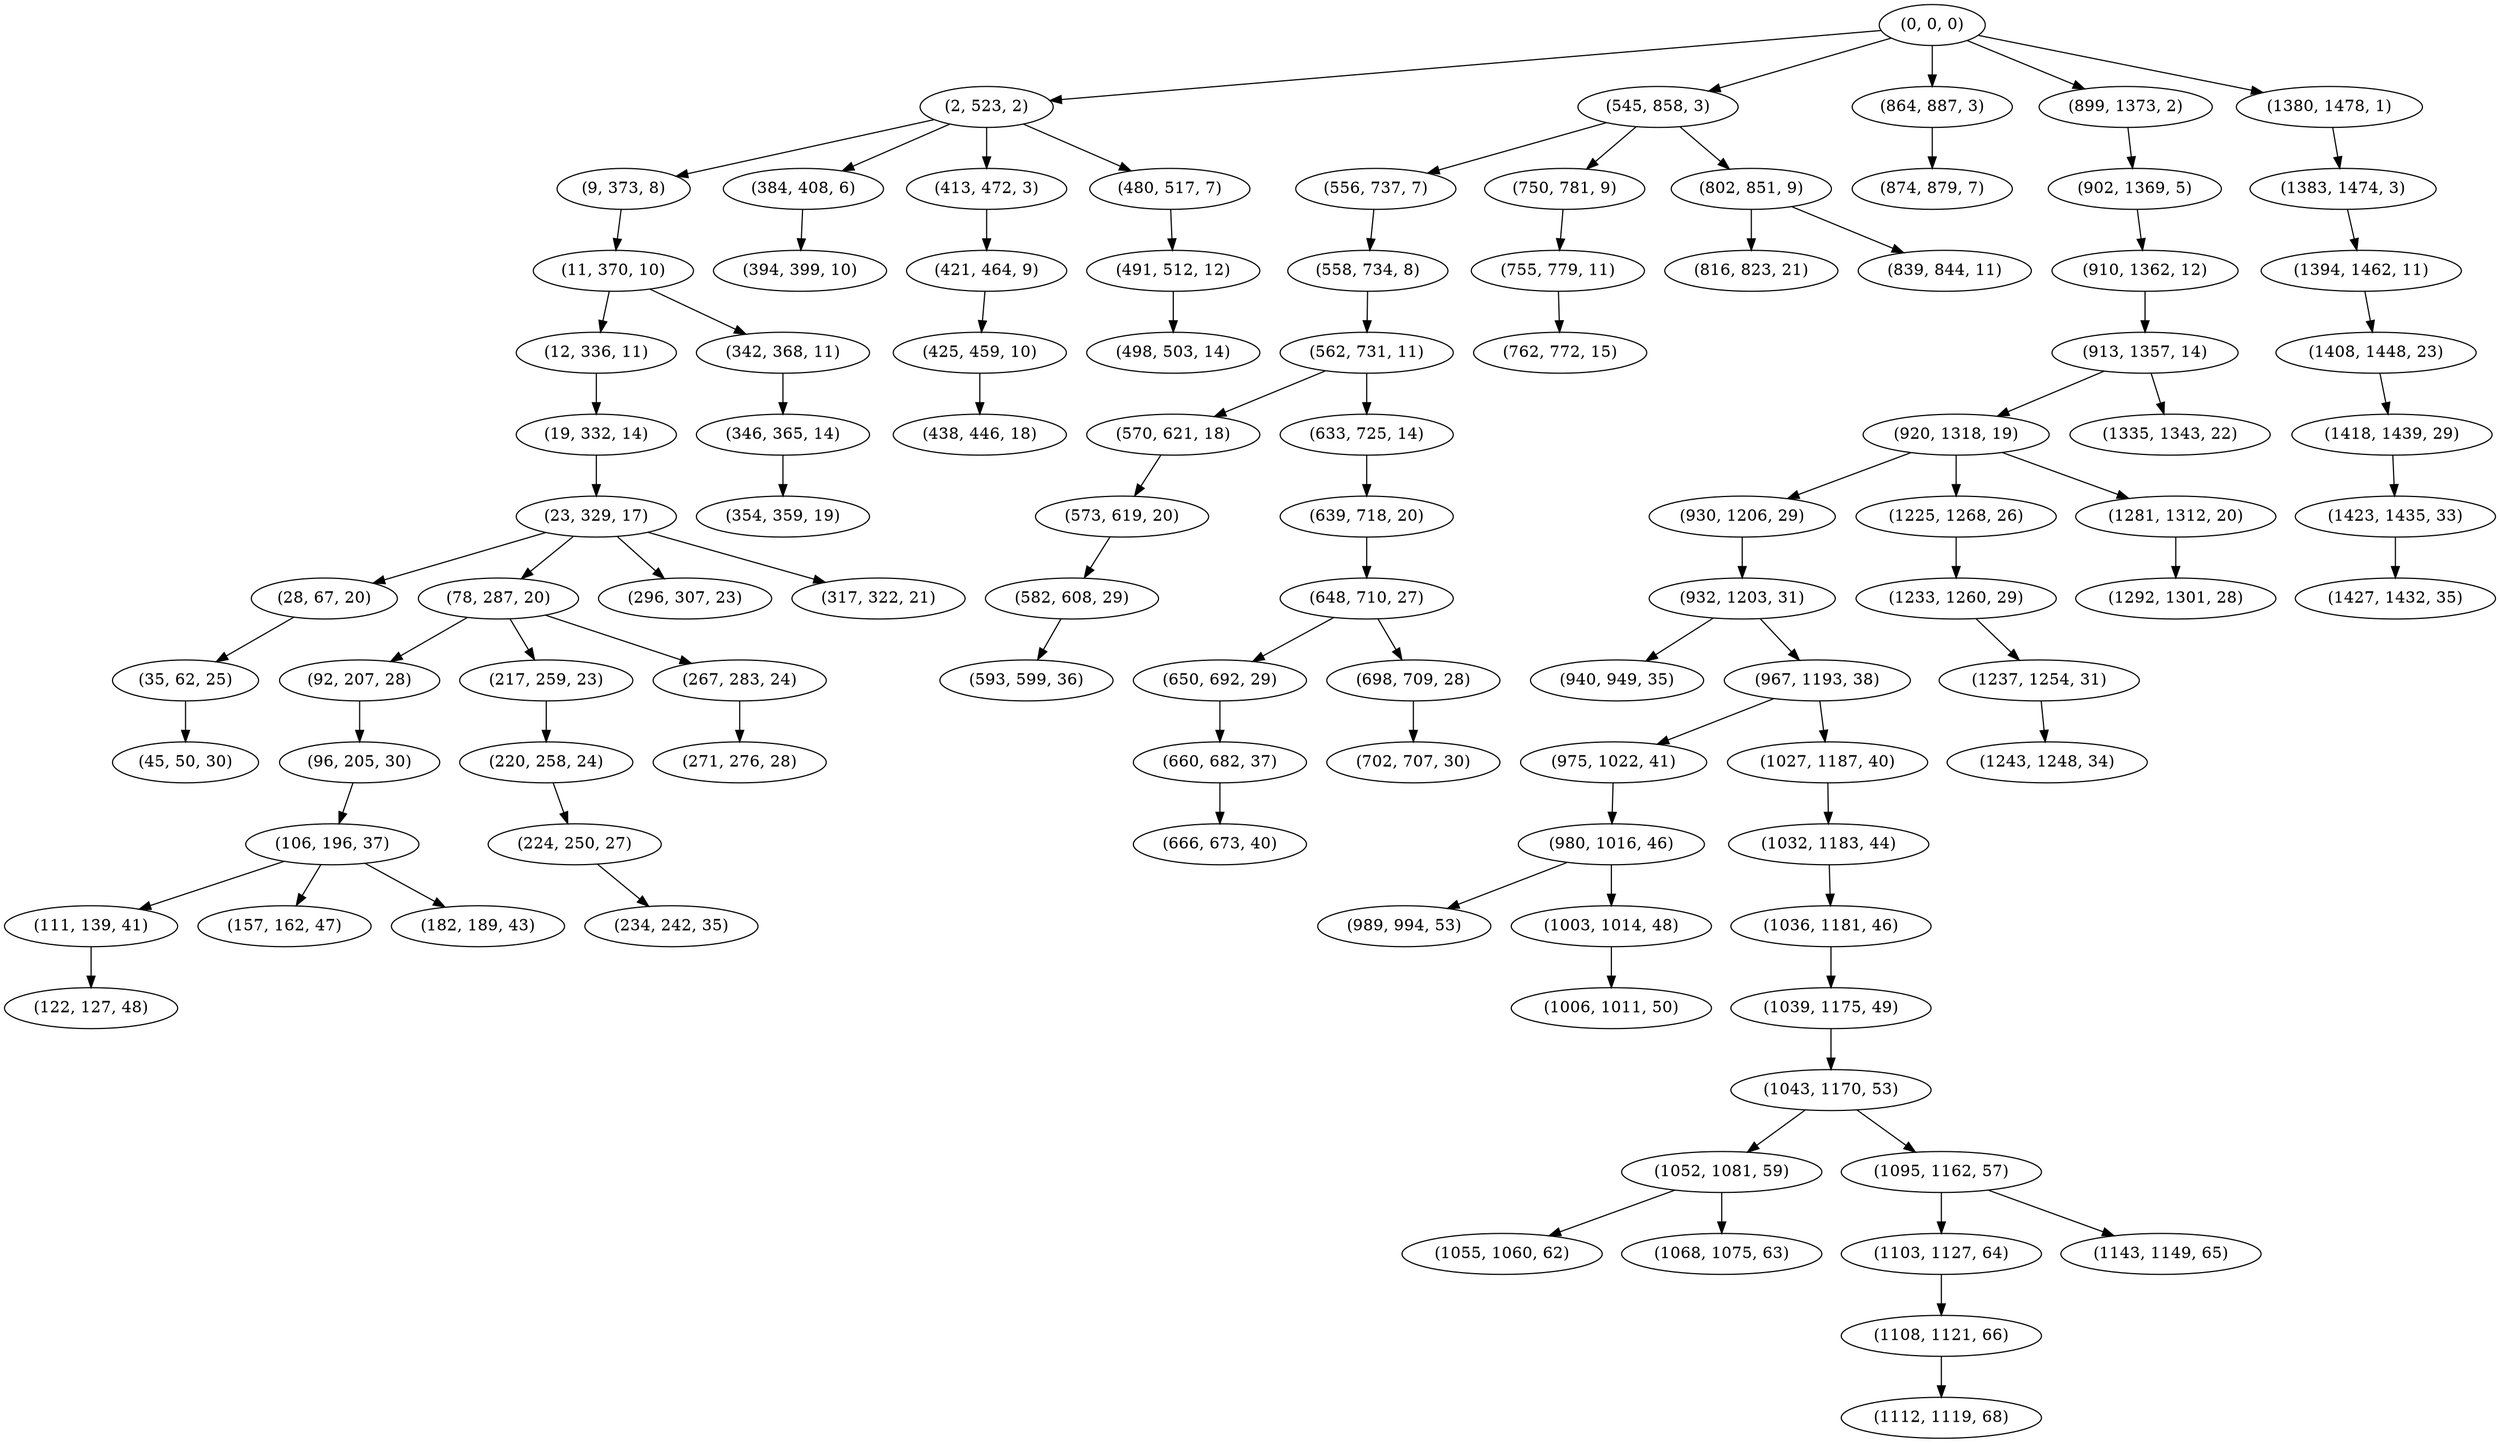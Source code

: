 digraph tree {
    "(0, 0, 0)";
    "(2, 523, 2)";
    "(9, 373, 8)";
    "(11, 370, 10)";
    "(12, 336, 11)";
    "(19, 332, 14)";
    "(23, 329, 17)";
    "(28, 67, 20)";
    "(35, 62, 25)";
    "(45, 50, 30)";
    "(78, 287, 20)";
    "(92, 207, 28)";
    "(96, 205, 30)";
    "(106, 196, 37)";
    "(111, 139, 41)";
    "(122, 127, 48)";
    "(157, 162, 47)";
    "(182, 189, 43)";
    "(217, 259, 23)";
    "(220, 258, 24)";
    "(224, 250, 27)";
    "(234, 242, 35)";
    "(267, 283, 24)";
    "(271, 276, 28)";
    "(296, 307, 23)";
    "(317, 322, 21)";
    "(342, 368, 11)";
    "(346, 365, 14)";
    "(354, 359, 19)";
    "(384, 408, 6)";
    "(394, 399, 10)";
    "(413, 472, 3)";
    "(421, 464, 9)";
    "(425, 459, 10)";
    "(438, 446, 18)";
    "(480, 517, 7)";
    "(491, 512, 12)";
    "(498, 503, 14)";
    "(545, 858, 3)";
    "(556, 737, 7)";
    "(558, 734, 8)";
    "(562, 731, 11)";
    "(570, 621, 18)";
    "(573, 619, 20)";
    "(582, 608, 29)";
    "(593, 599, 36)";
    "(633, 725, 14)";
    "(639, 718, 20)";
    "(648, 710, 27)";
    "(650, 692, 29)";
    "(660, 682, 37)";
    "(666, 673, 40)";
    "(698, 709, 28)";
    "(702, 707, 30)";
    "(750, 781, 9)";
    "(755, 779, 11)";
    "(762, 772, 15)";
    "(802, 851, 9)";
    "(816, 823, 21)";
    "(839, 844, 11)";
    "(864, 887, 3)";
    "(874, 879, 7)";
    "(899, 1373, 2)";
    "(902, 1369, 5)";
    "(910, 1362, 12)";
    "(913, 1357, 14)";
    "(920, 1318, 19)";
    "(930, 1206, 29)";
    "(932, 1203, 31)";
    "(940, 949, 35)";
    "(967, 1193, 38)";
    "(975, 1022, 41)";
    "(980, 1016, 46)";
    "(989, 994, 53)";
    "(1003, 1014, 48)";
    "(1006, 1011, 50)";
    "(1027, 1187, 40)";
    "(1032, 1183, 44)";
    "(1036, 1181, 46)";
    "(1039, 1175, 49)";
    "(1043, 1170, 53)";
    "(1052, 1081, 59)";
    "(1055, 1060, 62)";
    "(1068, 1075, 63)";
    "(1095, 1162, 57)";
    "(1103, 1127, 64)";
    "(1108, 1121, 66)";
    "(1112, 1119, 68)";
    "(1143, 1149, 65)";
    "(1225, 1268, 26)";
    "(1233, 1260, 29)";
    "(1237, 1254, 31)";
    "(1243, 1248, 34)";
    "(1281, 1312, 20)";
    "(1292, 1301, 28)";
    "(1335, 1343, 22)";
    "(1380, 1478, 1)";
    "(1383, 1474, 3)";
    "(1394, 1462, 11)";
    "(1408, 1448, 23)";
    "(1418, 1439, 29)";
    "(1423, 1435, 33)";
    "(1427, 1432, 35)";
    "(0, 0, 0)" -> "(2, 523, 2)";
    "(0, 0, 0)" -> "(545, 858, 3)";
    "(0, 0, 0)" -> "(864, 887, 3)";
    "(0, 0, 0)" -> "(899, 1373, 2)";
    "(0, 0, 0)" -> "(1380, 1478, 1)";
    "(2, 523, 2)" -> "(9, 373, 8)";
    "(2, 523, 2)" -> "(384, 408, 6)";
    "(2, 523, 2)" -> "(413, 472, 3)";
    "(2, 523, 2)" -> "(480, 517, 7)";
    "(9, 373, 8)" -> "(11, 370, 10)";
    "(11, 370, 10)" -> "(12, 336, 11)";
    "(11, 370, 10)" -> "(342, 368, 11)";
    "(12, 336, 11)" -> "(19, 332, 14)";
    "(19, 332, 14)" -> "(23, 329, 17)";
    "(23, 329, 17)" -> "(28, 67, 20)";
    "(23, 329, 17)" -> "(78, 287, 20)";
    "(23, 329, 17)" -> "(296, 307, 23)";
    "(23, 329, 17)" -> "(317, 322, 21)";
    "(28, 67, 20)" -> "(35, 62, 25)";
    "(35, 62, 25)" -> "(45, 50, 30)";
    "(78, 287, 20)" -> "(92, 207, 28)";
    "(78, 287, 20)" -> "(217, 259, 23)";
    "(78, 287, 20)" -> "(267, 283, 24)";
    "(92, 207, 28)" -> "(96, 205, 30)";
    "(96, 205, 30)" -> "(106, 196, 37)";
    "(106, 196, 37)" -> "(111, 139, 41)";
    "(106, 196, 37)" -> "(157, 162, 47)";
    "(106, 196, 37)" -> "(182, 189, 43)";
    "(111, 139, 41)" -> "(122, 127, 48)";
    "(217, 259, 23)" -> "(220, 258, 24)";
    "(220, 258, 24)" -> "(224, 250, 27)";
    "(224, 250, 27)" -> "(234, 242, 35)";
    "(267, 283, 24)" -> "(271, 276, 28)";
    "(342, 368, 11)" -> "(346, 365, 14)";
    "(346, 365, 14)" -> "(354, 359, 19)";
    "(384, 408, 6)" -> "(394, 399, 10)";
    "(413, 472, 3)" -> "(421, 464, 9)";
    "(421, 464, 9)" -> "(425, 459, 10)";
    "(425, 459, 10)" -> "(438, 446, 18)";
    "(480, 517, 7)" -> "(491, 512, 12)";
    "(491, 512, 12)" -> "(498, 503, 14)";
    "(545, 858, 3)" -> "(556, 737, 7)";
    "(545, 858, 3)" -> "(750, 781, 9)";
    "(545, 858, 3)" -> "(802, 851, 9)";
    "(556, 737, 7)" -> "(558, 734, 8)";
    "(558, 734, 8)" -> "(562, 731, 11)";
    "(562, 731, 11)" -> "(570, 621, 18)";
    "(562, 731, 11)" -> "(633, 725, 14)";
    "(570, 621, 18)" -> "(573, 619, 20)";
    "(573, 619, 20)" -> "(582, 608, 29)";
    "(582, 608, 29)" -> "(593, 599, 36)";
    "(633, 725, 14)" -> "(639, 718, 20)";
    "(639, 718, 20)" -> "(648, 710, 27)";
    "(648, 710, 27)" -> "(650, 692, 29)";
    "(648, 710, 27)" -> "(698, 709, 28)";
    "(650, 692, 29)" -> "(660, 682, 37)";
    "(660, 682, 37)" -> "(666, 673, 40)";
    "(698, 709, 28)" -> "(702, 707, 30)";
    "(750, 781, 9)" -> "(755, 779, 11)";
    "(755, 779, 11)" -> "(762, 772, 15)";
    "(802, 851, 9)" -> "(816, 823, 21)";
    "(802, 851, 9)" -> "(839, 844, 11)";
    "(864, 887, 3)" -> "(874, 879, 7)";
    "(899, 1373, 2)" -> "(902, 1369, 5)";
    "(902, 1369, 5)" -> "(910, 1362, 12)";
    "(910, 1362, 12)" -> "(913, 1357, 14)";
    "(913, 1357, 14)" -> "(920, 1318, 19)";
    "(913, 1357, 14)" -> "(1335, 1343, 22)";
    "(920, 1318, 19)" -> "(930, 1206, 29)";
    "(920, 1318, 19)" -> "(1225, 1268, 26)";
    "(920, 1318, 19)" -> "(1281, 1312, 20)";
    "(930, 1206, 29)" -> "(932, 1203, 31)";
    "(932, 1203, 31)" -> "(940, 949, 35)";
    "(932, 1203, 31)" -> "(967, 1193, 38)";
    "(967, 1193, 38)" -> "(975, 1022, 41)";
    "(967, 1193, 38)" -> "(1027, 1187, 40)";
    "(975, 1022, 41)" -> "(980, 1016, 46)";
    "(980, 1016, 46)" -> "(989, 994, 53)";
    "(980, 1016, 46)" -> "(1003, 1014, 48)";
    "(1003, 1014, 48)" -> "(1006, 1011, 50)";
    "(1027, 1187, 40)" -> "(1032, 1183, 44)";
    "(1032, 1183, 44)" -> "(1036, 1181, 46)";
    "(1036, 1181, 46)" -> "(1039, 1175, 49)";
    "(1039, 1175, 49)" -> "(1043, 1170, 53)";
    "(1043, 1170, 53)" -> "(1052, 1081, 59)";
    "(1043, 1170, 53)" -> "(1095, 1162, 57)";
    "(1052, 1081, 59)" -> "(1055, 1060, 62)";
    "(1052, 1081, 59)" -> "(1068, 1075, 63)";
    "(1095, 1162, 57)" -> "(1103, 1127, 64)";
    "(1095, 1162, 57)" -> "(1143, 1149, 65)";
    "(1103, 1127, 64)" -> "(1108, 1121, 66)";
    "(1108, 1121, 66)" -> "(1112, 1119, 68)";
    "(1225, 1268, 26)" -> "(1233, 1260, 29)";
    "(1233, 1260, 29)" -> "(1237, 1254, 31)";
    "(1237, 1254, 31)" -> "(1243, 1248, 34)";
    "(1281, 1312, 20)" -> "(1292, 1301, 28)";
    "(1380, 1478, 1)" -> "(1383, 1474, 3)";
    "(1383, 1474, 3)" -> "(1394, 1462, 11)";
    "(1394, 1462, 11)" -> "(1408, 1448, 23)";
    "(1408, 1448, 23)" -> "(1418, 1439, 29)";
    "(1418, 1439, 29)" -> "(1423, 1435, 33)";
    "(1423, 1435, 33)" -> "(1427, 1432, 35)";
}

